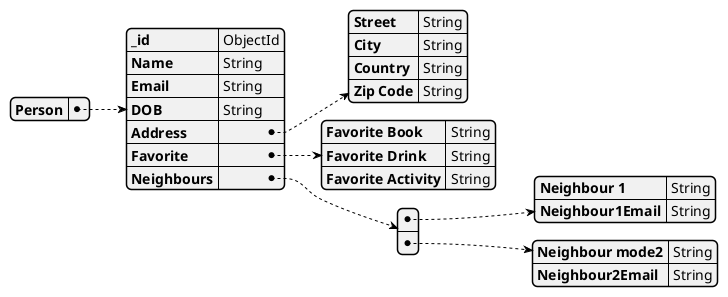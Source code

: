 @startjson
{
  "Person": {
    "_id": "ObjectId",
    "Name": "String",
    "Email": "String",
    "DOB": "String",
    "Address": {
      "Street": "String",
      "City": "String",
      "Country": "String",
      "Zip Code": "String"
    },
    "Favorite": {
      "Favorite Book": "String",
      "Favorite Drink": "String",
      "Favorite Activity": "String"
    },
    "Neighbours": [
      {
        "Neighbour 1": "String",
        "Neighbour1Email": "String"
      },
      {
        "Neighbour mode2": "String",
        "Neighbour2Email": "String"
      }
    ]
  }
}
@endjson